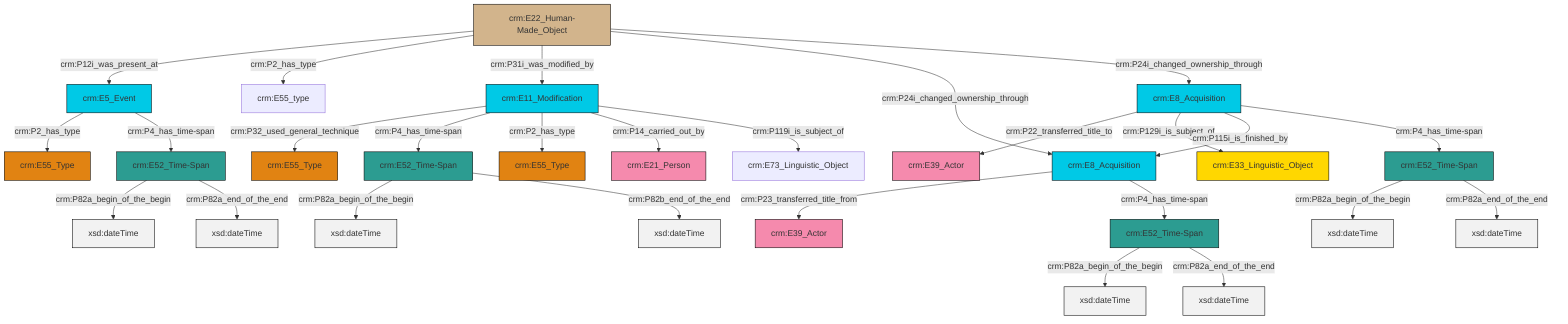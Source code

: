 graph TD
classDef Literal fill:#f2f2f2,stroke:#000000;
classDef CRM_Entity fill:#FFFFFF,stroke:#000000;
classDef Temporal_Entity fill:#00C9E6, stroke:#000000;
classDef Type fill:#E18312, stroke:#000000;
classDef Time-Span fill:#2C9C91, stroke:#000000;
classDef Appellation fill:#FFEB7F, stroke:#000000;
classDef Place fill:#008836, stroke:#000000;
classDef Persistent_Item fill:#B266B2, stroke:#000000;
classDef Conceptual_Object fill:#FFD700, stroke:#000000;
classDef Physical_Thing fill:#D2B48C, stroke:#000000;
classDef Actor fill:#f58aad, stroke:#000000;
classDef PC_Classes fill:#4ce600, stroke:#000000;
classDef Multi fill:#cccccc,stroke:#000000;

0["crm:E22_Human-Made_Object"]:::Physical_Thing -->|crm:P12i_was_present_at| 1["crm:E5_Event"]:::Temporal_Entity
1["crm:E5_Event"]:::Temporal_Entity -->|crm:P2_has_type| 4["crm:E55_Type"]:::Type
1["crm:E5_Event"]:::Temporal_Entity -->|crm:P4_has_time-span| 11["crm:E52_Time-Span"]:::Time-Span
0["crm:E22_Human-Made_Object"]:::Physical_Thing -->|crm:P2_has_type| 12["crm:E55_type"]:::Default
11["crm:E52_Time-Span"]:::Time-Span -->|crm:P82a_begin_of_the_begin| 13[xsd:dateTime]:::Literal
14["crm:E52_Time-Span"]:::Time-Span -->|crm:P82a_begin_of_the_begin| 15[xsd:dateTime]:::Literal
16["crm:E52_Time-Span"]:::Time-Span -->|crm:P82a_begin_of_the_begin| 17[xsd:dateTime]:::Literal
18["crm:E8_Acquisition"]:::Temporal_Entity -->|crm:P23_transferred_title_from| 9["crm:E39_Actor"]:::Actor
0["crm:E22_Human-Made_Object"]:::Physical_Thing -->|crm:P31i_was_modified_by| 21["crm:E11_Modification"]:::Temporal_Entity
21["crm:E11_Modification"]:::Temporal_Entity -->|crm:P32_used_general_technique| 22["crm:E55_Type"]:::Type
25["crm:E8_Acquisition"]:::Temporal_Entity -->|crm:P22_transferred_title_to| 19["crm:E39_Actor"]:::Actor
25["crm:E8_Acquisition"]:::Temporal_Entity -->|crm:P129i_is_subject_of| 28["crm:E33_Linguistic_Object"]:::Conceptual_Object
2["crm:E52_Time-Span"]:::Time-Span -->|crm:P82a_begin_of_the_begin| 31[xsd:dateTime]:::Literal
18["crm:E8_Acquisition"]:::Temporal_Entity -->|crm:P4_has_time-span| 2["crm:E52_Time-Span"]:::Time-Span
16["crm:E52_Time-Span"]:::Time-Span -->|crm:P82a_end_of_the_end| 32[xsd:dateTime]:::Literal
0["crm:E22_Human-Made_Object"]:::Physical_Thing -->|crm:P24i_changed_ownership_through| 18["crm:E8_Acquisition"]:::Temporal_Entity
25["crm:E8_Acquisition"]:::Temporal_Entity -->|crm:P115i_is_finished_by| 18["crm:E8_Acquisition"]:::Temporal_Entity
21["crm:E11_Modification"]:::Temporal_Entity -->|crm:P4_has_time-span| 14["crm:E52_Time-Span"]:::Time-Span
2["crm:E52_Time-Span"]:::Time-Span -->|crm:P82a_end_of_the_end| 35[xsd:dateTime]:::Literal
21["crm:E11_Modification"]:::Temporal_Entity -->|crm:P2_has_type| 29["crm:E55_Type"]:::Type
14["crm:E52_Time-Span"]:::Time-Span -->|crm:P82b_end_of_the_end| 40[xsd:dateTime]:::Literal
25["crm:E8_Acquisition"]:::Temporal_Entity -->|crm:P4_has_time-span| 16["crm:E52_Time-Span"]:::Time-Span
11["crm:E52_Time-Span"]:::Time-Span -->|crm:P82a_end_of_the_end| 42[xsd:dateTime]:::Literal
0["crm:E22_Human-Made_Object"]:::Physical_Thing -->|crm:P24i_changed_ownership_through| 25["crm:E8_Acquisition"]:::Temporal_Entity
21["crm:E11_Modification"]:::Temporal_Entity -->|crm:P14_carried_out_by| 7["crm:E21_Person"]:::Actor
21["crm:E11_Modification"]:::Temporal_Entity -->|crm:P119i_is_subject_of| 23["crm:E73_Linguistic_Object"]:::Default